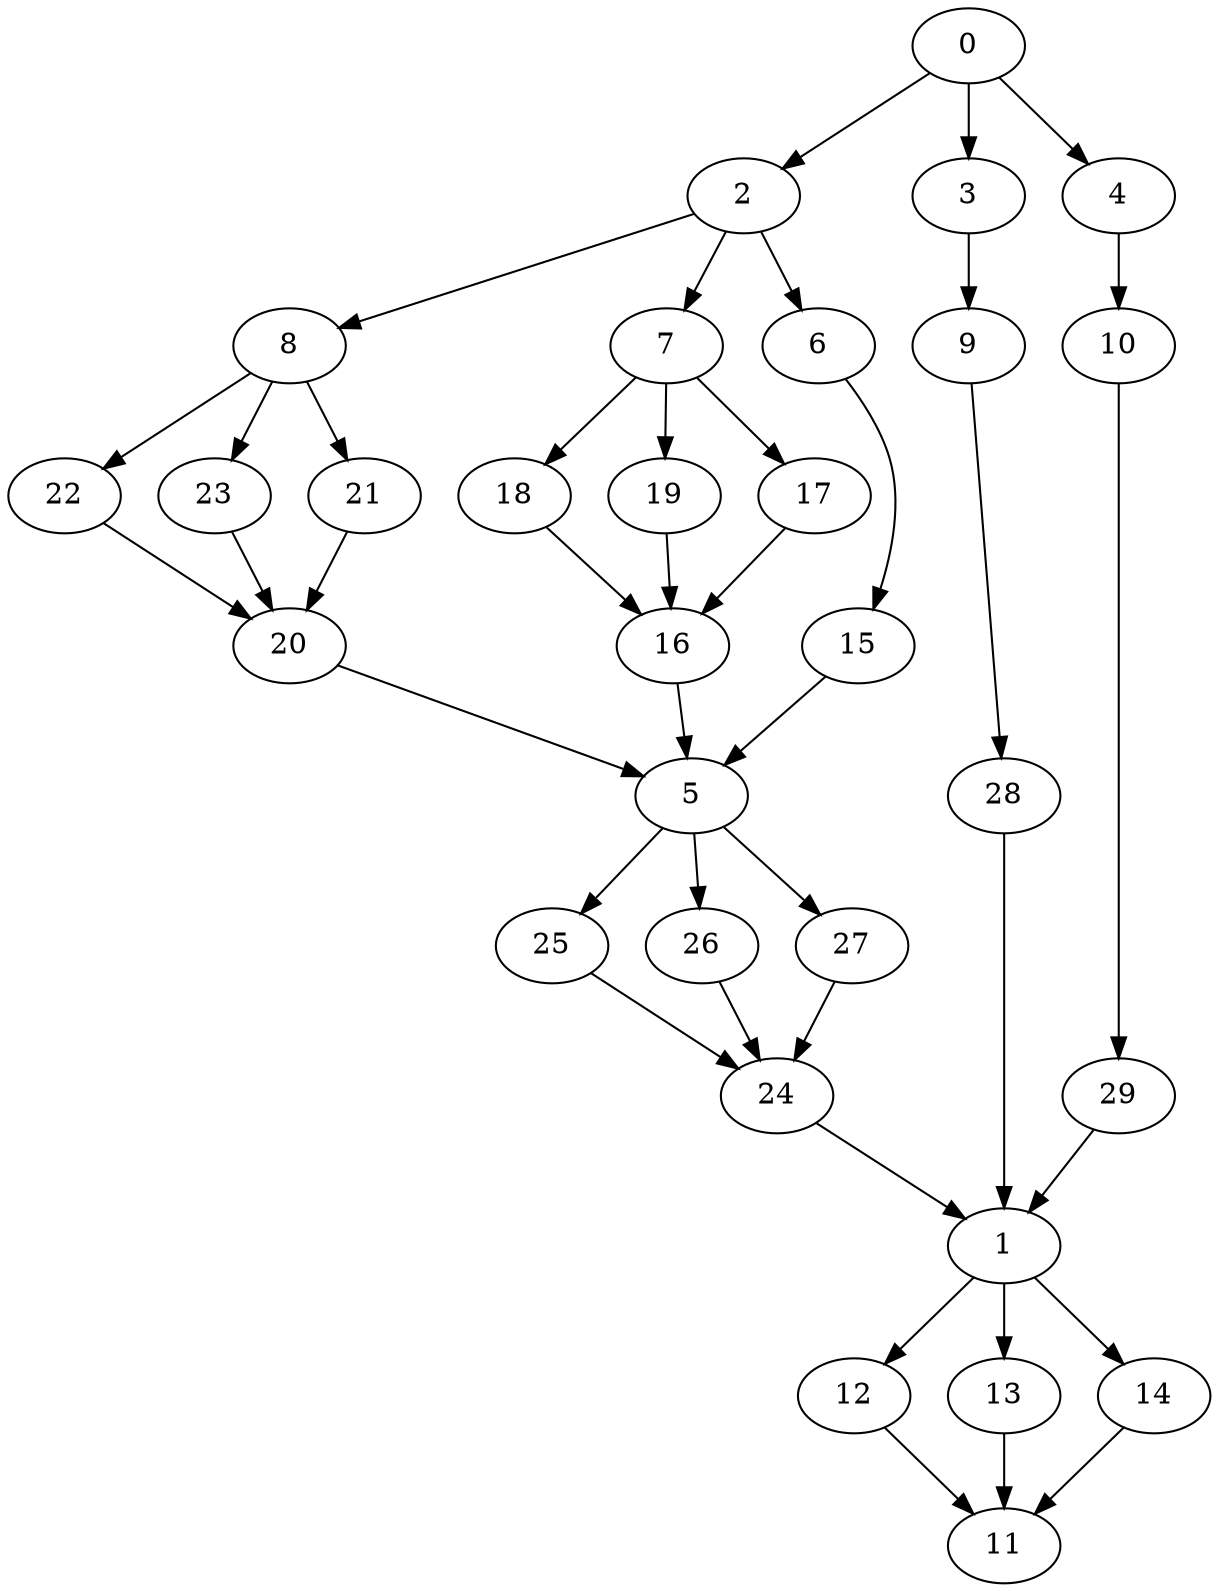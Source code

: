 digraph "SeriesParallel-MaxBf-3_Nodes_30_CCR_0.10_WeightType_Random#4_Homogeneous-6" {
0 [Weight=96];
2 [Weight=96];
8 [Weight=96];
7 [Weight=82];
22 [Weight=137];
18 [Weight=96];
19 [Weight=96];
23 [Weight=110];
6 [Weight=27];
21 [Weight=82];
15 [Weight=123];
17 [Weight=41];
16 [Weight=69];
20 [Weight=41];
5 [Weight=110];
25 [Weight=123];
26 [Weight=110];
3 [Weight=110];
27 [Weight=27];
4 [Weight=27];
24 [Weight=123];
10 [Weight=69];
9 [Weight=27];
28 [Weight=69];
29 [Weight=27];
1 [Weight=41];
12 [Weight=123];
13 [Weight=41];
14 [Weight=41];
11 [Weight=137];
27 -> 24 [Weight=2];
26 -> 24 [Weight=8];
7 -> 18 [Weight=4];
0 -> 2 [Weight=6];
8 -> 22 [Weight=10];
28 -> 1 [Weight=9];
18 -> 16 [Weight=10];
1 -> 13 [Weight=5];
14 -> 11 [Weight=10];
13 -> 11 [Weight=10];
2 -> 8 [Weight=10];
5 -> 27 [Weight=10];
19 -> 16 [Weight=10];
5 -> 26 [Weight=3];
17 -> 16 [Weight=6];
9 -> 28 [Weight=2];
10 -> 29 [Weight=8];
0 -> 3 [Weight=10];
25 -> 24 [Weight=5];
12 -> 11 [Weight=3];
0 -> 4 [Weight=4];
24 -> 1 [Weight=3];
6 -> 15 [Weight=2];
1 -> 14 [Weight=4];
8 -> 21 [Weight=3];
20 -> 5 [Weight=8];
8 -> 23 [Weight=3];
2 -> 7 [Weight=6];
7 -> 17 [Weight=6];
29 -> 1 [Weight=6];
7 -> 19 [Weight=7];
5 -> 25 [Weight=2];
16 -> 5 [Weight=3];
4 -> 10 [Weight=2];
1 -> 12 [Weight=9];
23 -> 20 [Weight=2];
22 -> 20 [Weight=5];
15 -> 5 [Weight=6];
3 -> 9 [Weight=2];
2 -> 6 [Weight=7];
21 -> 20 [Weight=9];
}
